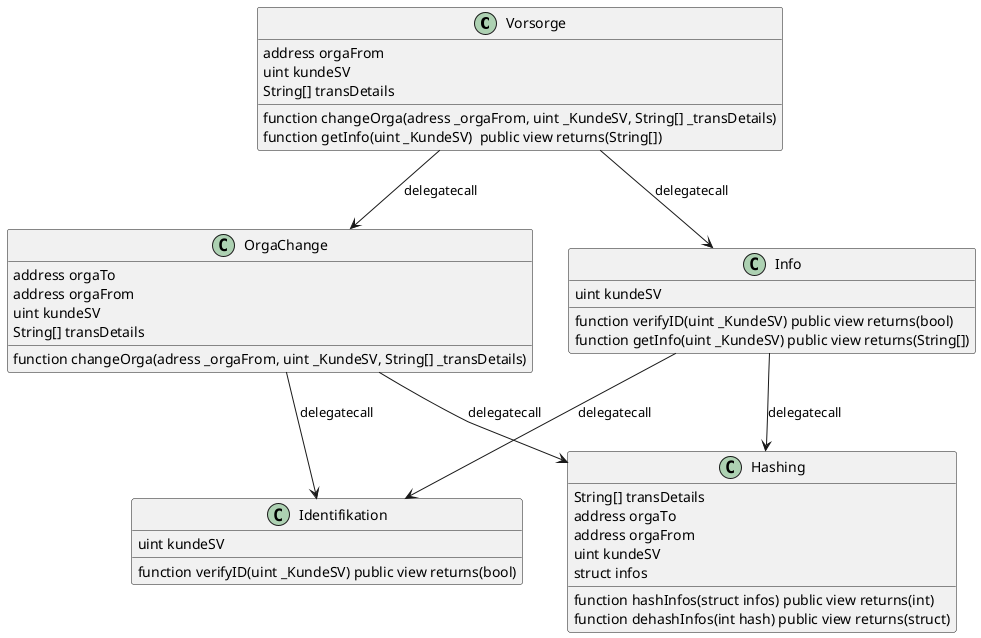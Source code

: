 @startuml VVS_classes
class Vorsorge {
    address orgaFrom
    uint kundeSV
    String[] transDetails
    function changeOrga(adress _orgaFrom, uint _KundeSV, String[] _transDetails)
    function getInfo(uint _KundeSV)  public view returns(String[])
}
class OrgaChange {
    address orgaTo
    address orgaFrom
    uint kundeSV
    String[] transDetails
    function changeOrga(adress _orgaFrom, uint _KundeSV, String[] _transDetails)
}
class Info {
    uint kundeSV
    function verifyID(uint _KundeSV) public view returns(bool)
    function getInfo(uint _KundeSV) public view returns(String[])
}
class Identifikation {
    uint kundeSV
    function verifyID(uint _KundeSV) public view returns(bool)
}
class Hashing {
    String[] transDetails 
    address orgaTo
    address orgaFrom
    uint kundeSV 
    struct infos 
    function hashInfos(struct infos) public view returns(int)
    function dehashInfos(int hash) public view returns(struct)
}
Vorsorge --> OrgaChange : delegatecall
Vorsorge --> Info : delegatecall
OrgaChange --> Identifikation : delegatecall
Info --> Identifikation: delegatecall
Info --> Hashing: delegatecall
OrgaChange --> Hashing: delegatecall

@enduml
